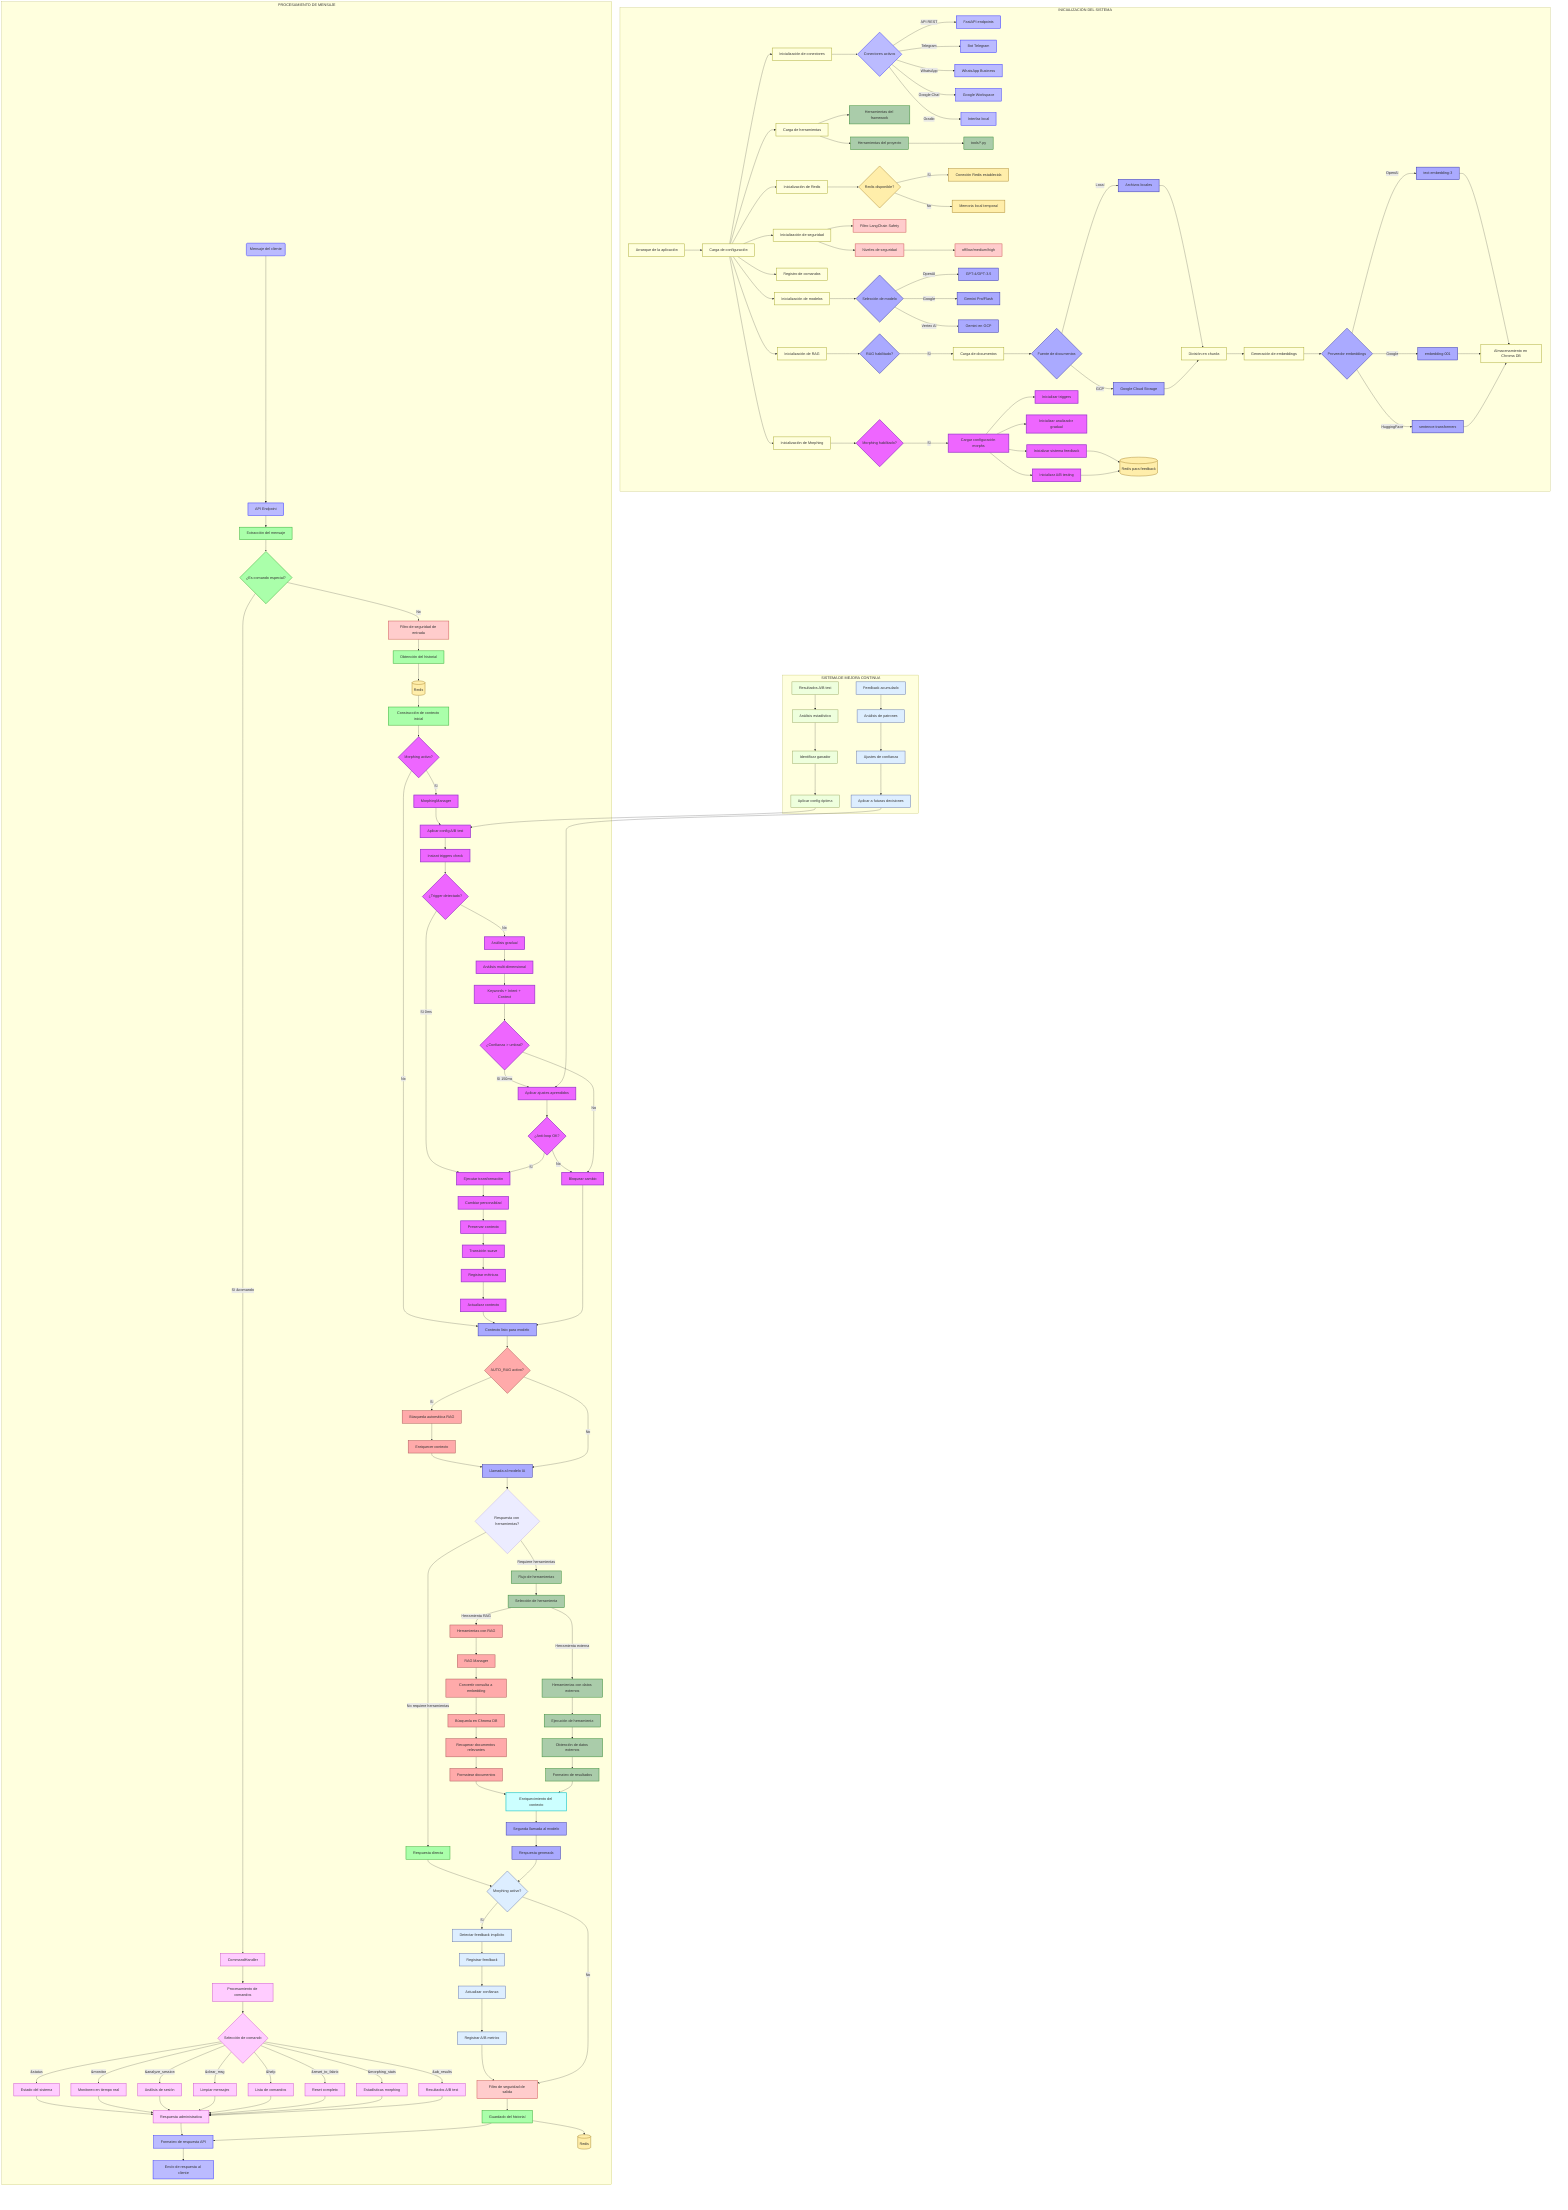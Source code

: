 graph TD
    subgraph "INICIALIZACIÓN DEL SISTEMA"
        A1[Arranque de la aplicación] --> A2[Carga de configuración]
        A2 --> A3[Inicialización de modelos]
        A2 --> A4[Inicialización de conectores]
        
        A4 --> A4A{Conectores activos}
        A4A -->|API REST| A4B[FastAPI endpoints]
        A4A -->|Telegram| A4C[Bot Telegram]
        A4A -->|WhatsApp| A4D[WhatsApp Business]
        A4A -->|Google Chat| A4E[Google Workspace]
        A4A -->|Gradio| A4F[Interfaz local]
        A2 --> A5[Carga de herramientas]
        
        A5 --> A5A[Herramientas del framework]
        A5 --> A5B[Herramientas del proyecto]
        A5B --> A5C[tools/*.py]
        A2 --> A6[Inicialización de RAG]
        A2 --> A11[Registro de comandos]
        A2 --> A12[Inicialización de Morphing]
        A2 --> A13[Inicialización de Redis]
        A2 --> A14[Inicialización de seguridad]
        
        A13 --> A13A{Redis disponible?}
        A13A -->|Sí| A13B[Conexión Redis establecida]
        A13A -->|No| A13C[Memoria local temporal]
        
        A14 --> A14A[Filtro LangChain Safety]
        A14 --> A14B[Niveles de seguridad]
        A14B --> A14C[off/low/medium/high]
        
        A3 --> A3A{Selección de modelo}
        A3A -->|OpenAI| A3B[GPT-4/GPT-3.5]
        A3A -->|Google| A3C[Gemini Pro/Flash]
        A3A -->|Vertex AI| A3D[Gemini en GCP]
        
        A6 --> A6A{RAG habilitado?}
        A6A -->|Sí| A7[Carga de documentos]
        A7 --> A7A{Fuente de documentos}
        A7A -->|Local| A7B[Archivos locales]
        A7A -->|GCP| A7C[Google Cloud Storage]
        
        A7B --> A8[División en chunks]
        A7C --> A8
        A8 --> A9[Generación de embeddings]
        
        A9 --> A9A{Proveedor embeddings}
        A9A -->|OpenAI| A9B[text-embedding-3]
        A9A -->|Google| A9C[embedding-001]
        A9A -->|HuggingFace| A9D[sentence-transformers]
        
        A9B --> A10[Almacenamiento en Chroma DB]
        A9C --> A10
        A9D --> A10
        
        A12 --> A12A{Morphing habilitado?}
        A12A -->|Sí| A12B[Cargar configuración morphs]
        A12B --> A12C[Inicializar triggers]
        A12B --> A12D[Inicializar analizador gradual]
        A12B --> A12E[Inicializar sistema feedback]
        A12B --> A12F[Inicializar A/B testing]
        
        A12E --> R3[(Redis para feedback)]
        A12F --> R3
    end
    
    subgraph "PROCESAMIENTO DE MENSAJE"
        B1(Mensaje del cliente) --> B2[API Endpoint]
        B2 --> B3[Extracción del mensaje]
        
        B3 --> B3A{¿Es comando especial?}
        B3A -->|Sí &comando| CM1[CommandHandler]
        
        CM1 --> CM2[Procesamiento de comandos]
        CM2 --> CM3{Selección de comando}
        
        CM3 -->|&status| CM4[Estado del sistema]
        CM3 -->|&monitor| CM5[Monitoreo en tiempo real]
        CM3 -->|&analyze_session| CM6[Análisis de sesión]
        CM3 -->|&clear_msg| CM7[Limpiar mensajes]
        CM3 -->|&help| CM8[Lista de comandos]
        CM3 -->|&reset_to_fabric| CM9[Reset completo]
        CM3 -->|&morphing_stats| CM10A[Estadísticas morphing]
        CM3 -->|&ab_results| CM10B[Resultados A/B test]
        
        CM4 --> CM10[Respuesta administrativa]
        CM5 --> CM10
        CM6 --> CM10
        CM7 --> CM10
        CM8 --> CM10
        CM9 --> CM10
        CM10A --> CM10
        CM10B --> CM10
        
        CM10 --> F6
        
        B3A -->|No| B4[Filtro de seguridad de entrada]
        B4 --> B5[Obtención del historial]
        B5 --> R1[(Redis)]
        R1 --> B6[Construcción de contexto inicial]
        
        B6 --> M1{Morphing activo?}
        M1 -->|Sí| M2[MorphingManager]
        M1 -->|No| B7[Contexto listo para modelo]
        
        M2 --> M2A[Aplicar config A/B test]
        M2A --> M3[Instant triggers check]
        M3 --> M3A{¿Trigger detectado?}
        M3A -->|Sí 0ms| M7[Ejecutar transformación]
        M3A -->|No| M4[Análisis gradual]
        
        M4 --> M4A[Análisis multi-dimensional]
        M4A --> M4B[Keywords + Intent + Context]
        M4B --> M4C{¿Confianza > umbral?}
        M4C -->|Sí 150ms| M5[Aplicar ajustes aprendidos]
        M5 --> M6{¿Anti-loop OK?}
        M6 -->|Sí| M7
        M6 -->|No| M8[Bloquear cambio]
        M4C -->|No| M8
        
        M7 --> M9[Cambiar personalidad]
        M9 --> M10[Preservar contexto]
        M10 --> M11[Transición suave]
        M11 --> M12[Registrar métricas]
        M12 --> M13[Actualizar contexto]
        M13 --> B7[Contexto listo para modelo]
        
        M8 --> B7[Contexto listo para modelo]
        
        B7[Contexto listo para modelo] --> B7A{AUTO_RAG activo?}
        B7A -->|Sí| AR1[Búsqueda automática RAG]
        AR1 --> AR2[Enriquecer contexto]
        AR2 --> B8
        B7A -->|No| B8
        
        B8[Llamada al modelo IA] --> B8A{Respuesta con herramientas?}
        
        B8A -->|Requiere herramientas| D1[Flujo de herramientas]
        B8A -->|No requiere herramientas| E1[Respuesta directa]
        
        D1 --> D2[Selección de herramienta]
        
        D2 -->|Herramienta RAG| C1[Herramientas con RAG]
        D2 -->|Herramienta externa| D3[Herramientas con datos externos]
        
        C1 --> C2[RAG Manager]
        C2 --> C3[Convertir consulta a embedding]
        C3 --> C4[Búsqueda en Chroma DB]
        C4 --> C5[Recuperar documentos relevantes]
        C5 --> C6[Formatear documentos]
        C6 --> F1
        
        D3 --> D4[Ejecución de herramienta]
        D4 --> D5[Obtención de datos externos]
        D5 --> D6[Formateo de resultados]
        D6 --> F1
        
        F1[Enriquecimiento del contexto] --> F2
        E1 --> FB1
        
        F2[Segunda llamada al modelo] --> F3[Respuesta generada]
        F3 --> FB1
        
        FB1{Morphing activo?}
        FB1 -->|Sí| FB2[Detectar feedback implícito]
        FB2 --> FB3[Registrar feedback]
        FB3 --> FB4[Actualizar confianza]
        FB4 --> FB5[Registrar A/B metrics]
        FB5 --> F4
        FB1 -->|No| F4
        
        F4[Filtro de seguridad de salida]
        F4 --> F5[Guardado del historial]
        F5 --> R2[(Redis)]
        
        F5 --> F6[Formateo de respuesta API]
        F6 --> F7[Envío de respuesta al cliente]
    end
    
    subgraph "SISTEMA DE MEJORA CONTINUA"
        MC1[Feedback acumulado] --> MC2[Análisis de patrones]
        MC2 --> MC3[Ajustes de confianza]
        MC3 --> MC4[Aplicar a futuras decisiones]
        
        AB1[Resultados A/B test] --> AB2[Análisis estadístico]
        AB2 --> AB3[Identificar ganador]
        AB3 --> AB4[Aplicar config óptima]
        
        MC4 --> M5
        AB4 --> M2A
    end
    
    classDef initialNodes fill:#ffd,stroke:#aa3,stroke-width:2px
    classDef apiNodes fill:#bbf,stroke:#33f,stroke-width:2px
    classDef processingNodes fill:#afa,stroke:#3a3,stroke-width:2px
    classDef modelNodes fill:#aaf,stroke:#33a,stroke-width:2px
    classDef ragNodes fill:#faa,stroke:#a55,stroke-width:2px
    classDef toolNodes fill:#aca,stroke:#383,stroke-width:2px
    classDef storageNodes fill:#fea,stroke:#a83,stroke-width:2px
    classDef securityNodes fill:#fcc,stroke:#c55,stroke-width:2px
    classDef contextNodes fill:#cff,stroke:#3cc,stroke-width:3px
    classDef commandNodes fill:#fcf,stroke:#c5c,stroke-width:2px
    classDef morphingNodes fill:#e6f,stroke:#93c,stroke-width:3px
    classDef feedbackNodes fill:#def,stroke:#67a,stroke-width:2px
    classDef abTestNodes fill:#efd,stroke:#9a6,stroke-width:2px
    
    class A1,A2,A3,A4,A5,A6,A7,A8,A9,A10,A11,A12,A13,A14 initialNodes
    class A3A,A3B,A3C,A3D,A6A,A7A,A7B,A7C,A9A,A9B,A9C,A9D modelNodes
    class A4A,A4B,A4C,A4D,A4E,A4F apiNodes
    class A5A,A5B,A5C toolNodes
    class A12A,A12B,A12C,A12D,A12E,A12F morphingNodes
    class A13A,A13B,A13C storageNodes
    class A14A,A14B,A14C securityNodes
    class B1,B2,F6,F7 apiNodes
    class B3,B3A,B5,B6,F5 processingNodes
    class B7,B8,F2,F3 modelNodes
    class B7A,AR1,AR2 ragNodes
    class C1,C2,C3,C4,C5,C6 ragNodes
    class D1,D2,D3,D4,D5,D6 toolNodes
    class R1,R2,R3 storageNodes
    class B4,F4 securityNodes
    class F1 contextNodes
    class E1 processingNodes
    class CM1,CM2,CM3,CM4,CM5,CM6,CM7,CM8,CM9,CM10,CM10A,CM10B commandNodes
    class M1,M2,M2A,M3,M3A,M4,M4A,M4B,M4C,M5,M6,M7,M8,M9,M10,M11,M12,M13 morphingNodes
    class FB1,FB2,FB3,FB4,FB5 feedbackNodes
    class MC1,MC2,MC3,MC4 feedbackNodes
    class AB1,AB2,AB3,AB4 abTestNodes